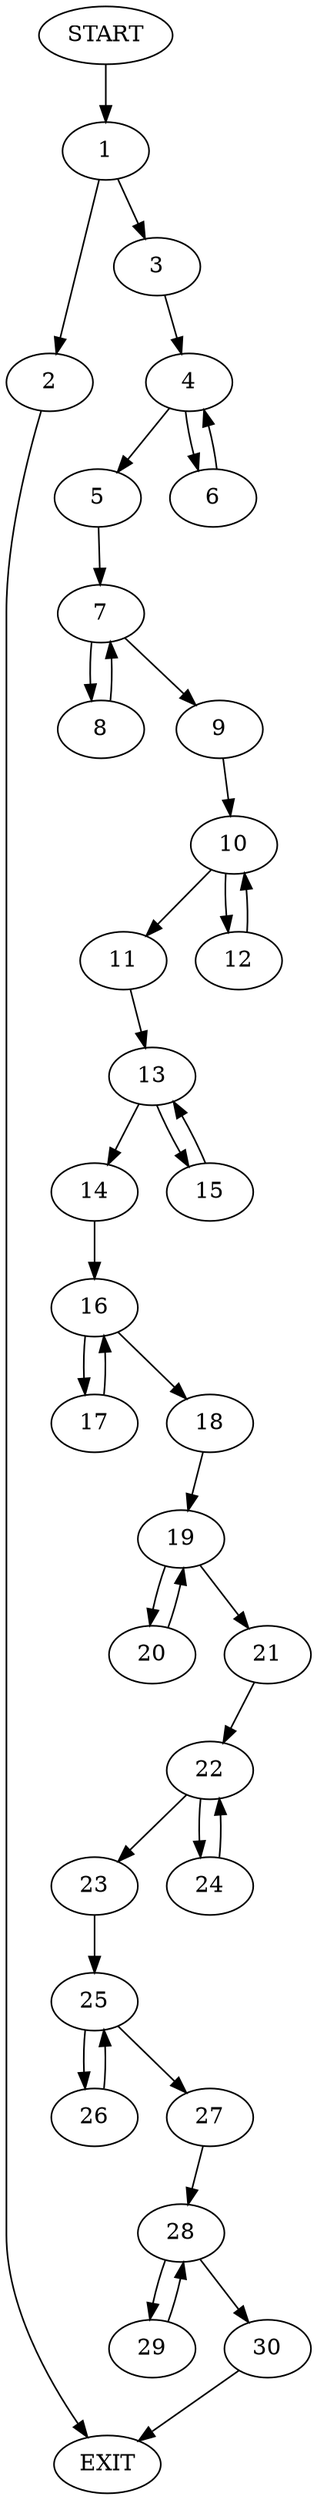 digraph {
0 [label="START"]
31 [label="EXIT"]
0 -> 1
1 -> 2
1 -> 3
2 -> 31
3 -> 4
4 -> 5
4 -> 6
5 -> 7
6 -> 4
7 -> 8
7 -> 9
8 -> 7
9 -> 10
10 -> 11
10 -> 12
12 -> 10
11 -> 13
13 -> 14
13 -> 15
14 -> 16
15 -> 13
16 -> 17
16 -> 18
17 -> 16
18 -> 19
19 -> 20
19 -> 21
21 -> 22
20 -> 19
22 -> 23
22 -> 24
23 -> 25
24 -> 22
25 -> 26
25 -> 27
26 -> 25
27 -> 28
28 -> 29
28 -> 30
30 -> 31
29 -> 28
}
